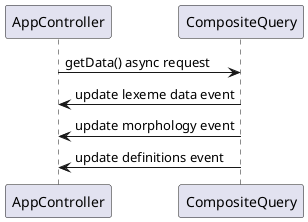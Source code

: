 @startuml
participant AppController
participant CompositeQuery

AppController->CompositeQuery: getData() async request
CompositeQuery->AppController: update lexeme data event
CompositeQuery->AppController: update morphology event
CompositeQuery->AppController: update definitions event
@enduml